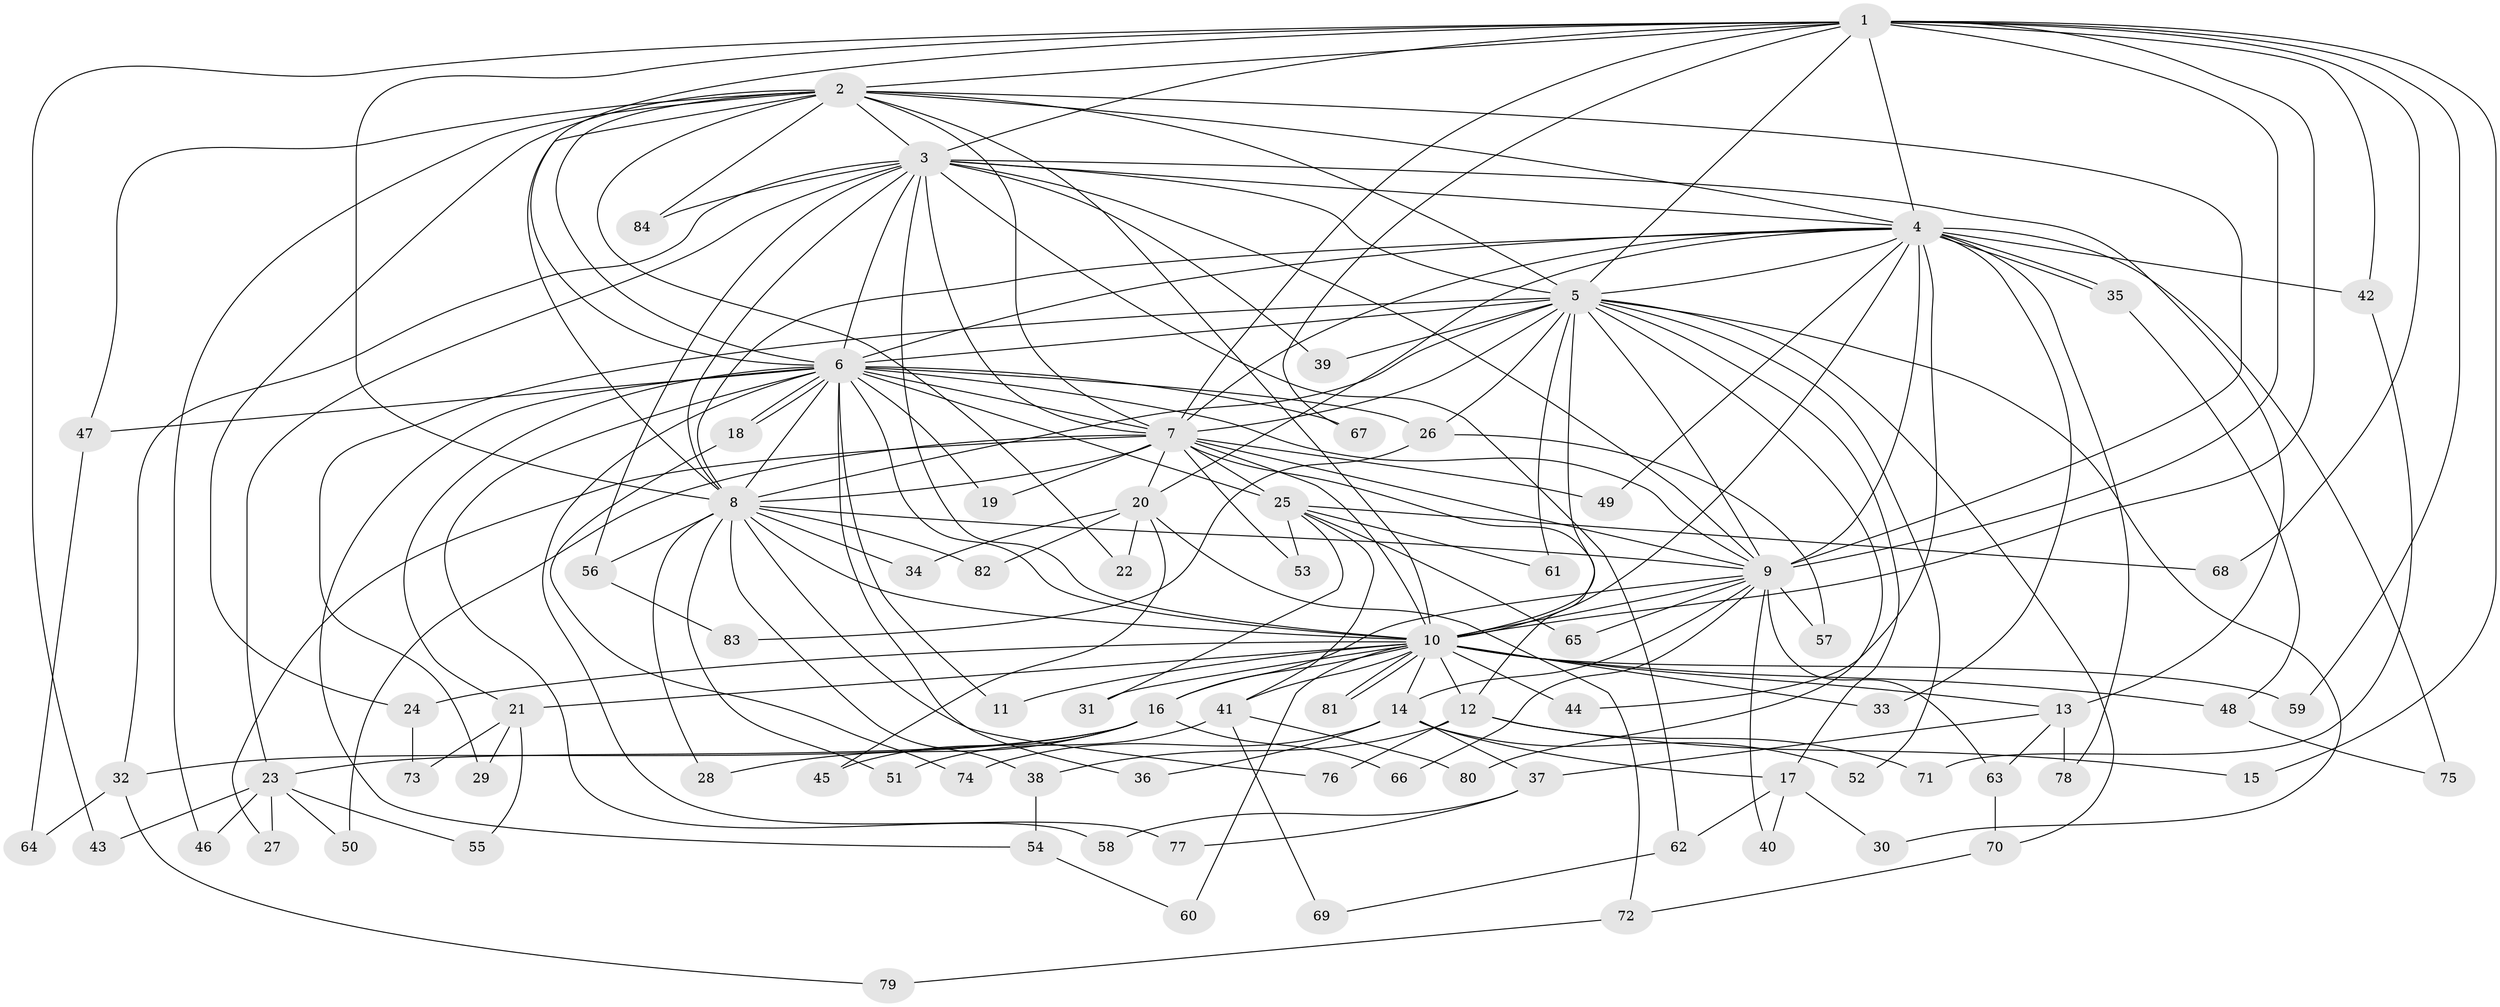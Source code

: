 // Generated by graph-tools (version 1.1) at 2025/25/03/09/25 03:25:42]
// undirected, 84 vertices, 193 edges
graph export_dot {
graph [start="1"]
  node [color=gray90,style=filled];
  1;
  2;
  3;
  4;
  5;
  6;
  7;
  8;
  9;
  10;
  11;
  12;
  13;
  14;
  15;
  16;
  17;
  18;
  19;
  20;
  21;
  22;
  23;
  24;
  25;
  26;
  27;
  28;
  29;
  30;
  31;
  32;
  33;
  34;
  35;
  36;
  37;
  38;
  39;
  40;
  41;
  42;
  43;
  44;
  45;
  46;
  47;
  48;
  49;
  50;
  51;
  52;
  53;
  54;
  55;
  56;
  57;
  58;
  59;
  60;
  61;
  62;
  63;
  64;
  65;
  66;
  67;
  68;
  69;
  70;
  71;
  72;
  73;
  74;
  75;
  76;
  77;
  78;
  79;
  80;
  81;
  82;
  83;
  84;
  1 -- 2;
  1 -- 3;
  1 -- 4;
  1 -- 5;
  1 -- 6;
  1 -- 7;
  1 -- 8;
  1 -- 9;
  1 -- 10;
  1 -- 15;
  1 -- 42;
  1 -- 43;
  1 -- 59;
  1 -- 67;
  1 -- 68;
  2 -- 3;
  2 -- 4;
  2 -- 5;
  2 -- 6;
  2 -- 7;
  2 -- 8;
  2 -- 9;
  2 -- 10;
  2 -- 22;
  2 -- 24;
  2 -- 46;
  2 -- 47;
  2 -- 84;
  3 -- 4;
  3 -- 5;
  3 -- 6;
  3 -- 7;
  3 -- 8;
  3 -- 9;
  3 -- 10;
  3 -- 13;
  3 -- 23;
  3 -- 32;
  3 -- 39;
  3 -- 56;
  3 -- 62;
  3 -- 84;
  4 -- 5;
  4 -- 6;
  4 -- 7;
  4 -- 8;
  4 -- 9;
  4 -- 10;
  4 -- 20;
  4 -- 33;
  4 -- 35;
  4 -- 35;
  4 -- 42;
  4 -- 44;
  4 -- 49;
  4 -- 75;
  4 -- 78;
  5 -- 6;
  5 -- 7;
  5 -- 8;
  5 -- 9;
  5 -- 10;
  5 -- 17;
  5 -- 26;
  5 -- 29;
  5 -- 30;
  5 -- 39;
  5 -- 52;
  5 -- 61;
  5 -- 70;
  5 -- 80;
  6 -- 7;
  6 -- 8;
  6 -- 9;
  6 -- 10;
  6 -- 11;
  6 -- 18;
  6 -- 18;
  6 -- 19;
  6 -- 21;
  6 -- 25;
  6 -- 26;
  6 -- 36;
  6 -- 47;
  6 -- 54;
  6 -- 58;
  6 -- 67;
  6 -- 77;
  7 -- 8;
  7 -- 9;
  7 -- 10;
  7 -- 12;
  7 -- 19;
  7 -- 20;
  7 -- 25;
  7 -- 27;
  7 -- 49;
  7 -- 50;
  7 -- 53;
  8 -- 9;
  8 -- 10;
  8 -- 28;
  8 -- 34;
  8 -- 38;
  8 -- 51;
  8 -- 56;
  8 -- 76;
  8 -- 82;
  9 -- 10;
  9 -- 14;
  9 -- 16;
  9 -- 40;
  9 -- 57;
  9 -- 63;
  9 -- 65;
  9 -- 66;
  10 -- 11;
  10 -- 12;
  10 -- 13;
  10 -- 14;
  10 -- 16;
  10 -- 21;
  10 -- 24;
  10 -- 31;
  10 -- 33;
  10 -- 41;
  10 -- 44;
  10 -- 48;
  10 -- 59;
  10 -- 60;
  10 -- 81;
  10 -- 81;
  12 -- 15;
  12 -- 38;
  12 -- 71;
  12 -- 76;
  13 -- 37;
  13 -- 63;
  13 -- 78;
  14 -- 17;
  14 -- 36;
  14 -- 37;
  14 -- 52;
  14 -- 74;
  16 -- 23;
  16 -- 28;
  16 -- 32;
  16 -- 45;
  16 -- 66;
  17 -- 30;
  17 -- 40;
  17 -- 62;
  18 -- 74;
  20 -- 22;
  20 -- 34;
  20 -- 45;
  20 -- 72;
  20 -- 82;
  21 -- 29;
  21 -- 55;
  21 -- 73;
  23 -- 27;
  23 -- 43;
  23 -- 46;
  23 -- 50;
  23 -- 55;
  24 -- 73;
  25 -- 31;
  25 -- 41;
  25 -- 53;
  25 -- 61;
  25 -- 65;
  25 -- 68;
  26 -- 57;
  26 -- 83;
  32 -- 64;
  32 -- 79;
  35 -- 48;
  37 -- 58;
  37 -- 77;
  38 -- 54;
  41 -- 51;
  41 -- 69;
  41 -- 80;
  42 -- 71;
  47 -- 64;
  48 -- 75;
  54 -- 60;
  56 -- 83;
  62 -- 69;
  63 -- 70;
  70 -- 72;
  72 -- 79;
}
